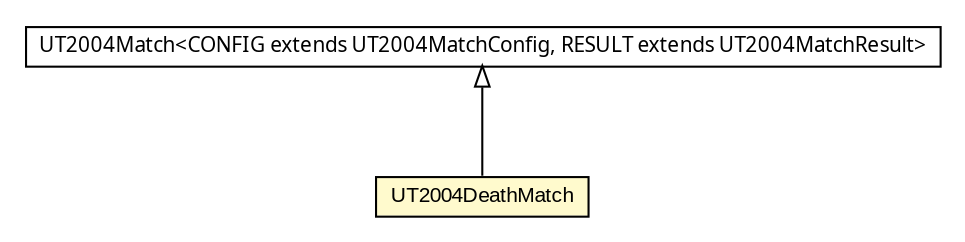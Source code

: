 #!/usr/local/bin/dot
#
# Class diagram 
# Generated by UMLGraph version 5.1 (http://www.umlgraph.org/)
#

digraph G {
	edge [fontname="arial",fontsize=10,labelfontname="arial",labelfontsize=10];
	node [fontname="arial",fontsize=10,shape=plaintext];
	nodesep=0.25;
	ranksep=0.5;
	// cz.cuni.amis.pogamut.ut2004.tournament.deathmatch.UT2004DeathMatch
	c1379 [label=<<table title="cz.cuni.amis.pogamut.ut2004.tournament.deathmatch.UT2004DeathMatch" border="0" cellborder="1" cellspacing="0" cellpadding="2" port="p" bgcolor="lemonChiffon" href="./UT2004DeathMatch.html">
		<tr><td><table border="0" cellspacing="0" cellpadding="1">
<tr><td align="center" balign="center"> UT2004DeathMatch </td></tr>
		</table></td></tr>
		</table>>, fontname="arial", fontcolor="black", fontsize=10.0];
	// cz.cuni.amis.pogamut.ut2004.tournament.match.UT2004Match<CONFIG extends cz.cuni.amis.pogamut.ut2004.tournament.match.UT2004MatchConfig, RESULT extends cz.cuni.amis.pogamut.ut2004.tournament.match.result.UT2004MatchResult>
	c1389 [label=<<table title="cz.cuni.amis.pogamut.ut2004.tournament.match.UT2004Match" border="0" cellborder="1" cellspacing="0" cellpadding="2" port="p" href="../match/UT2004Match.html">
		<tr><td><table border="0" cellspacing="0" cellpadding="1">
<tr><td align="center" balign="center"><font face="ariali"> UT2004Match&lt;CONFIG extends UT2004MatchConfig, RESULT extends UT2004MatchResult&gt; </font></td></tr>
		</table></td></tr>
		</table>>, fontname="arial", fontcolor="black", fontsize=10.0];
	//cz.cuni.amis.pogamut.ut2004.tournament.deathmatch.UT2004DeathMatch extends cz.cuni.amis.pogamut.ut2004.tournament.match.UT2004Match<cz.cuni.amis.pogamut.ut2004.tournament.deathmatch.UT2004DeathMatchConfig, cz.cuni.amis.pogamut.ut2004.tournament.deathmatch.UT2004DeathMatchResult>
	c1389:p -> c1379:p [dir=back,arrowtail=empty];
}

